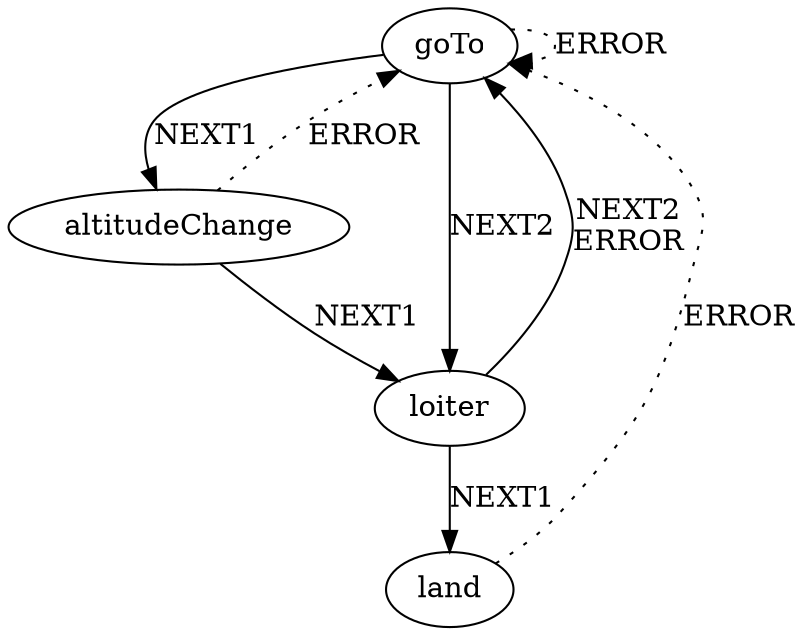 digraph {
    "goTo" -> "altitudeChange" [label="NEXT1", style="solid", weight=1]
    "goTo" -> "loiter" [label="NEXT2", style="solid", weight=1]
    "goTo" -> "goTo" [label="ERROR", style="dotted", weight=0.1]
    "altitudeChange" -> "loiter" [label="NEXT1", style="solid", weight=1]
    "altitudeChange" -> "goTo" [label="ERROR", style="dotted", weight=0.1]
    "loiter" -> "land" [label="NEXT1", style="solid", weight=1]
    "loiter" -> "goTo" [label="NEXT2\nERROR", style="solid", weight=1]
    "land" -> "goTo" [label="ERROR", style="dotted", weight=0.1]
}